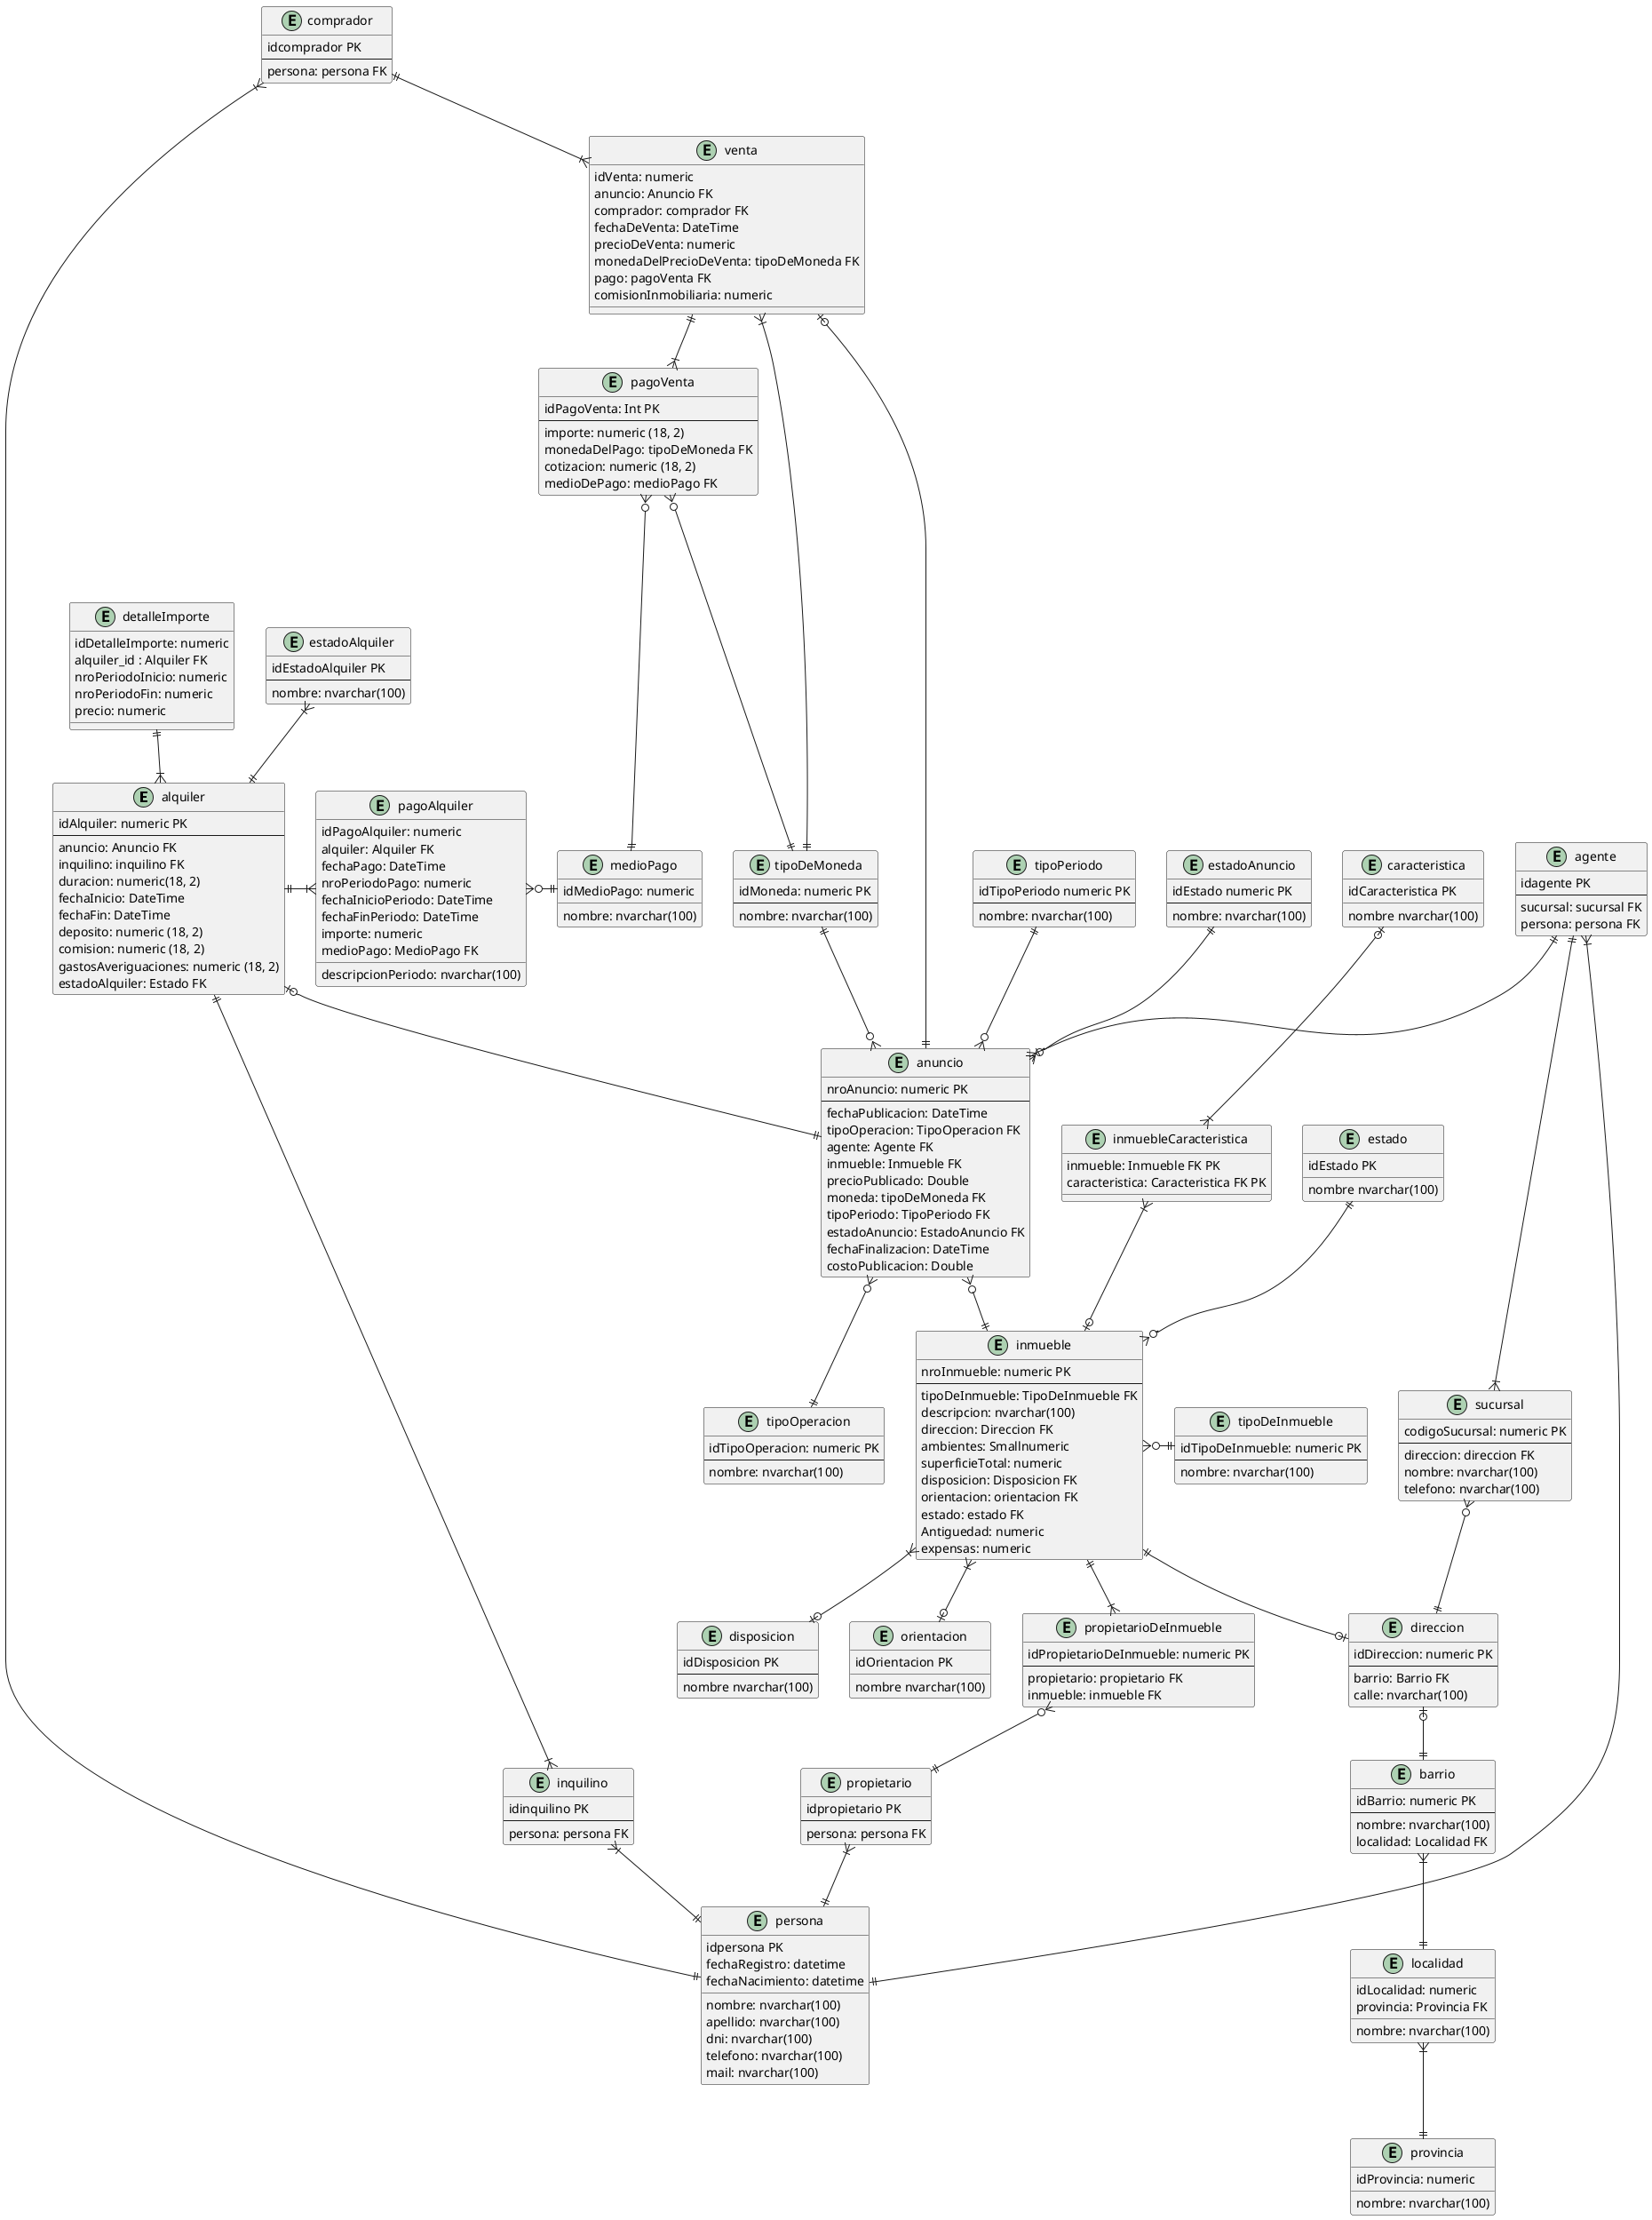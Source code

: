 @startuml diagrama

' Punto 2
entity alquiler {
    idAlquiler: numeric PK
    --
    anuncio: Anuncio FK
    inquilino: inquilino FK
    duracion: numeric(18, 2)
    fechaInicio: DateTime
    fechaFin: DateTime
    deposito: numeric (18, 2)
    comision: numeric (18, 2)
    gastosAveriguaciones: numeric (18, 2)
    estadoAlquiler: Estado FK
}


entity detalleImporte {
    idDetalleImporte: numeric
    alquiler_id : Alquiler FK
    nroPeriodoInicio: numeric
    nroPeriodoFin: numeric
    precio: numeric
}

entity pagoAlquiler {
    idPagoAlquiler: numeric
    alquiler: Alquiler FK
    fechaPago: DateTime
    nroPeriodoPago: numeric
    descripcionPeriodo: nvarchar(100)
    fechaInicioPeriodo: DateTime
    fechaFinPeriodo: DateTime
    importe: numeric
    medioPago: MedioPago FK
}

entity medioPago {
    idMedioPago: numeric
    nombre: nvarchar(100)
}

entity venta {
    idVenta: numeric
    anuncio: Anuncio FK
    comprador: comprador FK
    fechaDeVenta: DateTime
    precioDeVenta: numeric
    monedaDelPrecioDeVenta: tipoDeMoneda FK
    pago: pagoVenta FK
    comisionInmobiliaria: numeric
}

entity pagoVenta {
    idPagoVenta: Int PK
    --
    importe: numeric (18, 2)
    monedaDelPago: tipoDeMoneda FK
    cotizacion: numeric (18, 2)
    medioDePago: medioPago FK
}

entity sucursal {
    codigoSucursal: numeric PK
    --
    direccion: direccion FK
    nombre: nvarchar(100)
    telefono: nvarchar(100)
}

entity anuncio {
    nroAnuncio: numeric PK
    --
    fechaPublicacion: DateTime
    tipoOperacion: TipoOperacion FK
    agente: Agente FK
    inmueble: Inmueble FK
    precioPublicado: Double 
    moneda: tipoDeMoneda FK
    tipoPeriodo: TipoPeriodo FK
    estadoAnuncio: EstadoAnuncio FK
    fechaFinalizacion: DateTime
    costoPublicacion: Double
}

entity tipoDeMoneda {
    idMoneda: numeric PK
    --
    nombre: nvarchar(100)
}

/' PUNTO 1 '/
entity inmueble {
    nroInmueble: numeric PK
    --
    tipoDeInmueble: TipoDeInmueble FK  
    descripcion: nvarchar(100)
    direccion: Direccion FK
    ambientes: Smallnumeric
    superficieTotal: numeric
    disposicion: Disposicion FK
    orientacion: orientacion FK
    estado: estado FK
    Antiguedad: numeric
    expensas: numeric
}

entity propietarioDeInmueble {
    idPropietarioDeInmueble: numeric PK
    --
    propietario: propietario FK
    inmueble: inmueble FK
}

entity tipoDeInmueble {
    idTipoDeInmueble: numeric PK
    --
    nombre: nvarchar(100)
}

entity direccion {
    idDireccion: numeric PK
    --
    barrio: Barrio FK
    calle: nvarchar(100)
}

entity barrio {
    idBarrio: numeric PK
    --
    nombre: nvarchar(100)
    localidad: Localidad FK
}

entity localidad {
    idLocalidad: numeric
    nombre: nvarchar(100)
    provincia: Provincia FK
}

entity provincia {
    idProvincia: numeric
    nombre: nvarchar(100)
}

direccion |o--|| barrio
barrio }|--|| localidad
localidad }|--|| provincia


entity tipoOperacion {
    idTipoOperacion: numeric PK
    --
    nombre: nvarchar(100)
}


entity caracteristica {
    idCaracteristica PK
    nombre nvarchar(100)
}


entity tipoPeriodo {
    idTipoPeriodo numeric PK
    --
    nombre: nvarchar(100)
}

entity estadoAnuncio {
    idEstado numeric PK
    --
    nombre: nvarchar(100) 
}

entity disposicion {
    idDisposicion PK
    --
    nombre nvarchar(100)
}

entity orientacion {
    idOrientacion PK 
    nombre nvarchar(100)
}

entity inmuebleCaracteristica {
    inmueble: Inmueble FK PK
    caracteristica: Caracteristica FK PK
}

entity estado {
    idEstado PK
    nombre nvarchar(100)
}

entity estadoAlquiler {
    idEstadoAlquiler PK
    --
    nombre: nvarchar(100)
}

entity persona {
    idpersona PK
    nombre: nvarchar(100)
    apellido: nvarchar(100)
    dni: nvarchar(100)
    telefono: nvarchar(100) 
    mail: nvarchar(100)
    fechaRegistro: datetime
    fechaNacimiento: datetime
}

entity comprador{
    idcomprador PK
    --
    persona: persona FK
}

entity inquilino{
    idinquilino PK
    --
    persona: persona FK
}

entity propietario{
    idpropietario PK
    --
    persona: persona FK
}

entity agente {
    idagente PK
    --
    sucursal: sucursal FK
    persona: persona FK
}

' Anuncio
anuncio }o--||  tipoOperacion 
anuncio }o--|| inmueble
tipoDeMoneda ||--o{ anuncio 
tipoPeriodo ||--o{ anuncio  
estadoAnuncio ||--o{ anuncio

' Inmbueble
inmueble ||--|{ propietarioDeInmueble
propietarioDeInmueble }o--|| propietario
inmueble ||--o| direccion
inmueble }|--o| disposicion
inmueble }|--o| orientacion
estado ||--o{ inmueble
inmueble }o-|| tipoDeInmueble
inmuebleCaracteristica }|--o| inmueble
caracteristica |o--|{ inmuebleCaracteristica



' Alquiler
detalleImporte ||--|{alquiler
alquiler ||-|{ pagoAlquiler
estadoAlquiler }|--|| alquiler
alquiler |o--|| anuncio



' Pagos
pagoAlquiler }o-|| medioPago
' medioPago ||--o{ pagoAlquiler

' Venta
venta |o--|| anuncio
venta }|--|| tipoDeMoneda
venta ||--|{ pagoVenta
pagoVenta }o-|| medioPago

pagoVenta }o----|| tipoDeMoneda

alquiler ||--|{ inquilino
comprador ||--|{ venta
agente ||--|{ anuncio


' personas
propietario }|--|| persona
agente }|--|| persona
inquilino }|--|| persona
comprador }|--|| persona

agente ||--|{ sucursal
sucursal }o--|| direccion

@enduml
                                        

